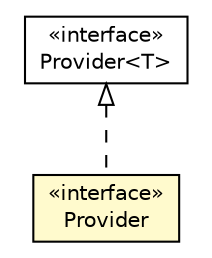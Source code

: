 #!/usr/local/bin/dot
#
# Class diagram 
# Generated by UMLGraph version R5_6-24-gf6e263 (http://www.umlgraph.org/)
#

digraph G {
	edge [fontname="Helvetica",fontsize=10,labelfontname="Helvetica",labelfontsize=10];
	node [fontname="Helvetica",fontsize=10,shape=plaintext];
	nodesep=0.25;
	ranksep=0.5;
	// io.reinert.requestor.core.Provider<T>
	c63060 [label=<<table title="io.reinert.requestor.core.Provider" border="0" cellborder="1" cellspacing="0" cellpadding="2" port="p" href="./Provider.html">
		<tr><td><table border="0" cellspacing="0" cellpadding="1">
<tr><td align="center" balign="center"> &#171;interface&#187; </td></tr>
<tr><td align="center" balign="center"> Provider&lt;T&gt; </td></tr>
		</table></td></tr>
		</table>>, URL="./Provider.html", fontname="Helvetica", fontcolor="black", fontsize=10.0];
	// io.reinert.requestor.core.RequestInterceptor.Provider
	c63095 [label=<<table title="io.reinert.requestor.core.RequestInterceptor.Provider" border="0" cellborder="1" cellspacing="0" cellpadding="2" port="p" bgcolor="lemonChiffon" href="./RequestInterceptor.Provider.html">
		<tr><td><table border="0" cellspacing="0" cellpadding="1">
<tr><td align="center" balign="center"> &#171;interface&#187; </td></tr>
<tr><td align="center" balign="center"> Provider </td></tr>
		</table></td></tr>
		</table>>, URL="./RequestInterceptor.Provider.html", fontname="Helvetica", fontcolor="black", fontsize=10.0];
	//io.reinert.requestor.core.RequestInterceptor.Provider implements io.reinert.requestor.core.Provider<T>
	c63060:p -> c63095:p [dir=back,arrowtail=empty,style=dashed];
}

